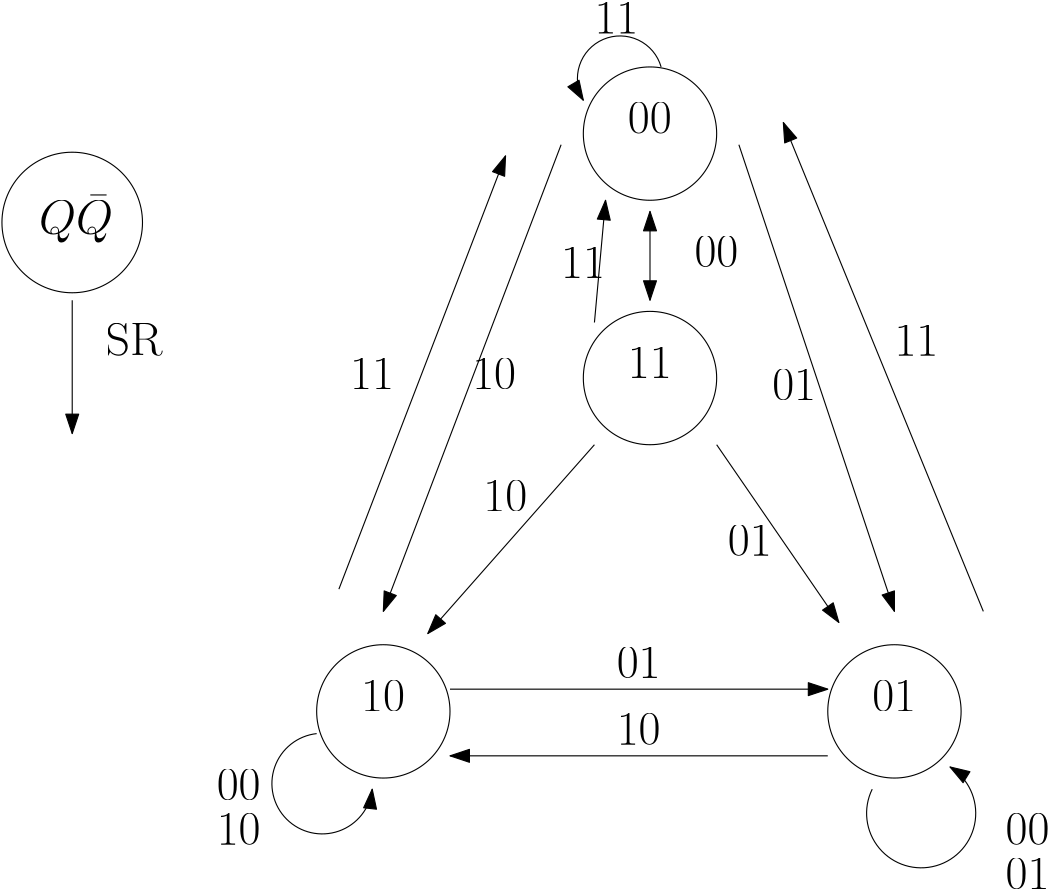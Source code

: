 <?xml version="1.0"?>
<!DOCTYPE ipe SYSTEM "ipe.dtd">
<ipe version="70107" creator="Ipe 7.1.8">
<info created="D:20150911171939" modified="D:20150911172814"/>
<ipestyle name="basic">
<symbol name="arrow/arc(spx)">
<path stroke="sym-stroke" fill="sym-stroke" pen="sym-pen">
0 0 m
-1 0.333 l
-1 -0.333 l
h
</path>
</symbol>
<symbol name="arrow/farc(spx)">
<path stroke="sym-stroke" fill="white" pen="sym-pen">
0 0 m
-1 0.333 l
-1 -0.333 l
h
</path>
</symbol>
<symbol name="arrow/ptarc(spx)">
<path stroke="sym-stroke" fill="sym-stroke" pen="sym-pen">
0 0 m
-1 0.333 l
-0.8 0 l
-1 -0.333 l
h
</path>
</symbol>
<symbol name="arrow/fptarc(spx)">
<path stroke="sym-stroke" fill="white" pen="sym-pen">
0 0 m
-1 0.333 l
-0.8 0 l
-1 -0.333 l
h
</path>
</symbol>
<symbol name="mark/circle(sx)" transformations="translations">
<path fill="sym-stroke">
0.6 0 0 0.6 0 0 e
0.4 0 0 0.4 0 0 e
</path>
</symbol>
<symbol name="mark/disk(sx)" transformations="translations">
<path fill="sym-stroke">
0.6 0 0 0.6 0 0 e
</path>
</symbol>
<symbol name="mark/fdisk(sfx)" transformations="translations">
<group>
<path fill="sym-fill">
0.5 0 0 0.5 0 0 e
</path>
<path fill="sym-stroke" fillrule="eofill">
0.6 0 0 0.6 0 0 e
0.4 0 0 0.4 0 0 e
</path>
</group>
</symbol>
<symbol name="mark/box(sx)" transformations="translations">
<path fill="sym-stroke" fillrule="eofill">
-0.6 -0.6 m
0.6 -0.6 l
0.6 0.6 l
-0.6 0.6 l
h
-0.4 -0.4 m
0.4 -0.4 l
0.4 0.4 l
-0.4 0.4 l
h
</path>
</symbol>
<symbol name="mark/square(sx)" transformations="translations">
<path fill="sym-stroke">
-0.6 -0.6 m
0.6 -0.6 l
0.6 0.6 l
-0.6 0.6 l
h
</path>
</symbol>
<symbol name="mark/fsquare(sfx)" transformations="translations">
<group>
<path fill="sym-fill">
-0.5 -0.5 m
0.5 -0.5 l
0.5 0.5 l
-0.5 0.5 l
h
</path>
<path fill="sym-stroke" fillrule="eofill">
-0.6 -0.6 m
0.6 -0.6 l
0.6 0.6 l
-0.6 0.6 l
h
-0.4 -0.4 m
0.4 -0.4 l
0.4 0.4 l
-0.4 0.4 l
h
</path>
</group>
</symbol>
<symbol name="mark/cross(sx)" transformations="translations">
<group>
<path fill="sym-stroke">
-0.43 -0.57 m
0.57 0.43 l
0.43 0.57 l
-0.57 -0.43 l
h
</path>
<path fill="sym-stroke">
-0.43 0.57 m
0.57 -0.43 l
0.43 -0.57 l
-0.57 0.43 l
h
</path>
</group>
</symbol>
<symbol name="arrow/fnormal(spx)">
<path stroke="sym-stroke" fill="white" pen="sym-pen">
0 0 m
-1 0.333 l
-1 -0.333 l
h
</path>
</symbol>
<symbol name="arrow/pointed(spx)">
<path stroke="sym-stroke" fill="sym-stroke" pen="sym-pen">
0 0 m
-1 0.333 l
-0.8 0 l
-1 -0.333 l
h
</path>
</symbol>
<symbol name="arrow/fpointed(spx)">
<path stroke="sym-stroke" fill="white" pen="sym-pen">
0 0 m
-1 0.333 l
-0.8 0 l
-1 -0.333 l
h
</path>
</symbol>
<symbol name="arrow/linear(spx)">
<path stroke="sym-stroke" pen="sym-pen">
-1 0.333 m
0 0 l
-1 -0.333 l
</path>
</symbol>
<symbol name="arrow/fdouble(spx)">
<path stroke="sym-stroke" fill="white" pen="sym-pen">
0 0 m
-1 0.333 l
-1 -0.333 l
h
-1 0 m
-2 0.333 l
-2 -0.333 l
h
</path>
</symbol>
<symbol name="arrow/double(spx)">
<path stroke="sym-stroke" fill="sym-stroke" pen="sym-pen">
0 0 m
-1 0.333 l
-1 -0.333 l
h
-1 0 m
-2 0.333 l
-2 -0.333 l
h
</path>
</symbol>
<pen name="heavier" value="0.8"/>
<pen name="fat" value="1.2"/>
<pen name="ultrafat" value="2"/>
<symbolsize name="large" value="5"/>
<symbolsize name="small" value="2"/>
<symbolsize name="tiny" value="1.1"/>
<arrowsize name="large" value="10"/>
<arrowsize name="small" value="5"/>
<arrowsize name="tiny" value="3"/>
<color name="red" value="1 0 0"/>
<color name="green" value="0 1 0"/>
<color name="blue" value="0 0 1"/>
<color name="yellow" value="1 1 0"/>
<color name="orange" value="1 0.647 0"/>
<color name="gold" value="1 0.843 0"/>
<color name="purple" value="0.627 0.125 0.941"/>
<color name="gray" value="0.745"/>
<color name="brown" value="0.647 0.165 0.165"/>
<color name="navy" value="0 0 0.502"/>
<color name="pink" value="1 0.753 0.796"/>
<color name="seagreen" value="0.18 0.545 0.341"/>
<color name="turquoise" value="0.251 0.878 0.816"/>
<color name="violet" value="0.933 0.51 0.933"/>
<color name="darkblue" value="0 0 0.545"/>
<color name="darkcyan" value="0 0.545 0.545"/>
<color name="darkgray" value="0.663"/>
<color name="darkgreen" value="0 0.392 0"/>
<color name="darkmagenta" value="0.545 0 0.545"/>
<color name="darkorange" value="1 0.549 0"/>
<color name="darkred" value="0.545 0 0"/>
<color name="lightblue" value="0.678 0.847 0.902"/>
<color name="lightcyan" value="0.878 1 1"/>
<color name="lightgray" value="0.827"/>
<color name="lightgreen" value="0.565 0.933 0.565"/>
<color name="lightyellow" value="1 1 0.878"/>
<dashstyle name="dashed" value="[4] 0"/>
<dashstyle name="dotted" value="[1 3] 0"/>
<dashstyle name="dash dotted" value="[4 2 1 2] 0"/>
<dashstyle name="dash dot dotted" value="[4 2 1 2 1 2] 0"/>
<textsize name="large" value="\large"/>
<textsize name="Large" value="\Large"/>
<textsize name="LARGE" value="\LARGE"/>
<textsize name="huge" value="\huge"/>
<textsize name="Huge" value="\Huge"/>
<textsize name="small" value="\small"/>
<textsize name="footnote" value="\footnotesize"/>
<textsize name="tiny" value="\tiny"/>
<textstyle name="center" begin="\begin{center}" end="\end{center}"/>
<textstyle name="itemize" begin="\begin{itemize}" end="\end{itemize}"/>
<textstyle name="item" begin="\begin{itemize}\item{}" end="\end{itemize}"/>
<gridsize name="4 pts" value="4"/>
<gridsize name="8 pts (~3 mm)" value="8"/>
<gridsize name="16 pts (~6 mm)" value="16"/>
<gridsize name="32 pts (~12 mm)" value="32"/>
<gridsize name="10 pts (~3.5 mm)" value="10"/>
<gridsize name="20 pts (~7 mm)" value="20"/>
<gridsize name="14 pts (~5 mm)" value="14"/>
<gridsize name="28 pts (~10 mm)" value="28"/>
<gridsize name="56 pts (~20 mm)" value="56"/>
<anglesize name="90 deg" value="90"/>
<anglesize name="60 deg" value="60"/>
<anglesize name="45 deg" value="45"/>
<anglesize name="30 deg" value="30"/>
<anglesize name="22.5 deg" value="22.5"/>
<tiling name="falling" angle="-60" step="4" width="1"/>
<tiling name="rising" angle="30" step="4" width="1"/>
</ipestyle>
<page>
<layer name="alpha"/>
<view layers="alpha" active="alpha"/>
<path layer="alpha" matrix="1 0 0 1 24 24" stroke="black">
24 -0 0 24 256 736 e
</path>
<text matrix="1 0 0 1 32 24" transformations="translations" pos="240 736" stroke="black" type="label" width="15.791" height="11.097" depth="0" valign="baseline" size="LARGE">00</text>
<path matrix="1 0 0 1 24 -64" stroke="black">
24 0 0 24 256 736 e
</path>
<text matrix="1 0 0 1 32 -64" transformations="translations" pos="240 736" stroke="black" type="label" width="15.791" height="11.097" depth="0" valign="baseline" size="LARGE">11</text>
<path matrix="1 0 0 1 -72 -184" stroke="black">
24 0 0 24 256 736 e
</path>
<text matrix="1 0 0 1 -64 -184" transformations="translations" pos="240 736" stroke="black" type="label" width="15.791" height="11.097" depth="0" valign="baseline" size="LARGE">10</text>
<path matrix="1 0 0 1 112 -184" stroke="black">
24 0 0 24 256 736 e
</path>
<text matrix="1 0 0 1 120 -184" transformations="translations" pos="240 736" stroke="black" type="label" width="15.791" height="11.097" depth="0" valign="baseline" size="LARGE">01</text>
<path stroke="black" arrow="normal/normal">
208 560 m
344 560 l
</path>
<path stroke="black" arrow="normal/normal">
344 536 m
208 536 l
</path>
<text matrix="1 0 0 1 12 -36" transformations="translations" pos="256 576" stroke="black" type="label" width="15.791" height="11.097" depth="0" valign="baseline" size="LARGE">10</text>
<text matrix="1 0 0 1 4 44" transformations="translations" pos="264 520" stroke="black" type="label" width="15.791" height="11.097" depth="0" valign="baseline" size="LARGE">01</text>
<path stroke="black">
25.2982 0 0 25.2982 72 728 e
</path>
<text matrix="1 0 0 1 -4 4" transformations="translations" pos="64 720" stroke="black" type="label" width="26.701" height="13.983" depth="3.35" valign="baseline" size="LARGE">$Q\bar{Q}$</text>
<path stroke="black" arrow="normal/normal">
72 700 m
72 652 l
</path>
<text transformations="translations" pos="84 680" stroke="black" type="label" width="20.509" height="11.761" depth="0" valign="baseline" size="LARGE">SR</text>
<path stroke="black" arrow="normal/normal" rarrow="normal/normal">
280 732 m
280 700 l
</path>
<text transformations="translations" pos="296 712" stroke="black" type="label" width="15.791" height="11.097" depth="0" valign="baseline" size="LARGE">00</text>
<path stroke="black" arrow="normal/normal">
260 648 m
200 580 l
</path>
<path stroke="black" arrow="normal/normal">
248 756 m
184 588 l
</path>
<path stroke="black" arrow="normal/normal">
304 648 m
348 584 l
</path>
<path stroke="black" arrow="normal/normal">
312 756 m
368 588 l
</path>
<text matrix="1 0 0 1 -24 -28" transformations="translations" pos="348 692" stroke="black" type="label" width="15.791" height="11.097" depth="0" valign="baseline" size="LARGE">01</text>
<text transformations="translations" pos="308 608" stroke="black" type="label" width="15.791" height="11.097" depth="0" valign="baseline" size="LARGE">01</text>
<text matrix="1 0 0 1 28 4" transformations="translations" pos="188 664" stroke="black" type="label" width="15.791" height="11.097" depth="0" valign="baseline" size="LARGE">10</text>
<text transformations="translations" pos="220 624" stroke="black" type="label" width="15.791" height="11.097" depth="0" valign="baseline" size="LARGE">10</text>
<path stroke="black" arrow="normal/normal">
160 544 m
18.1108 0 0 18.1108 162 526 180 524 a
</path>
<text matrix="1 0 0 1 -12 8" transformations="translations" pos="136 512" stroke="black" type="label" width="15.791" height="11.097" depth="0" valign="baseline" size="LARGE">00</text>
<text matrix="1 0 0 1 -12 4" transformations="translations" pos="136 500" stroke="black" type="label" width="15.791" height="11.097" depth="0" valign="baseline" size="LARGE">10</text>
<path matrix="1 0 0 1 -8 -8" stroke="black" arrow="normal/normal">
368 532 m
19.644 0 0 19.644 385.623 523.321 396 540 a
</path>
<text matrix="1 0 0 1 272 -8" transformations="translations" pos="136 512" stroke="black" type="label" width="15.791" height="11.097" depth="0" valign="baseline" size="LARGE">00</text>
<text matrix="1 0 0 1 272 -12" transformations="translations" pos="136 500" stroke="black" type="label" width="15.791" height="11.097" depth="0" valign="baseline" size="LARGE">01</text>
<path stroke="black" arrow="normal/normal">
260 692 m
264 736 l
</path>
<text transformations="translations" pos="248 708" stroke="black" type="label" width="15.791" height="11.097" depth="0" valign="baseline" size="LARGE">11</text>
<path stroke="black" arrow="normal/normal">
284 784 m
15.3571 0 0 15.3571 269.228 779.801 256 772 a
</path>
<text matrix="1 0 0 1 12 88" transformations="translations" pos="248 708" stroke="black" type="label" width="15.791" height="11.097" depth="0" valign="baseline" size="LARGE">11</text>
<path stroke="black" arrow="normal/normal">
400 588 m
328 764 l
</path>
<path stroke="black" arrow="normal/normal">
168 596 m
228 752 l
</path>
<text matrix="1 0 0 1 -76 -40" transformations="translations" pos="248 708" stroke="black" type="label" valign="baseline" size="LARGE">11</text>
<text matrix="1 0 0 1 120 -28" transformations="translations" pos="248 708" stroke="black" type="label" valign="baseline" size="LARGE">11</text>
</page>
</ipe>
